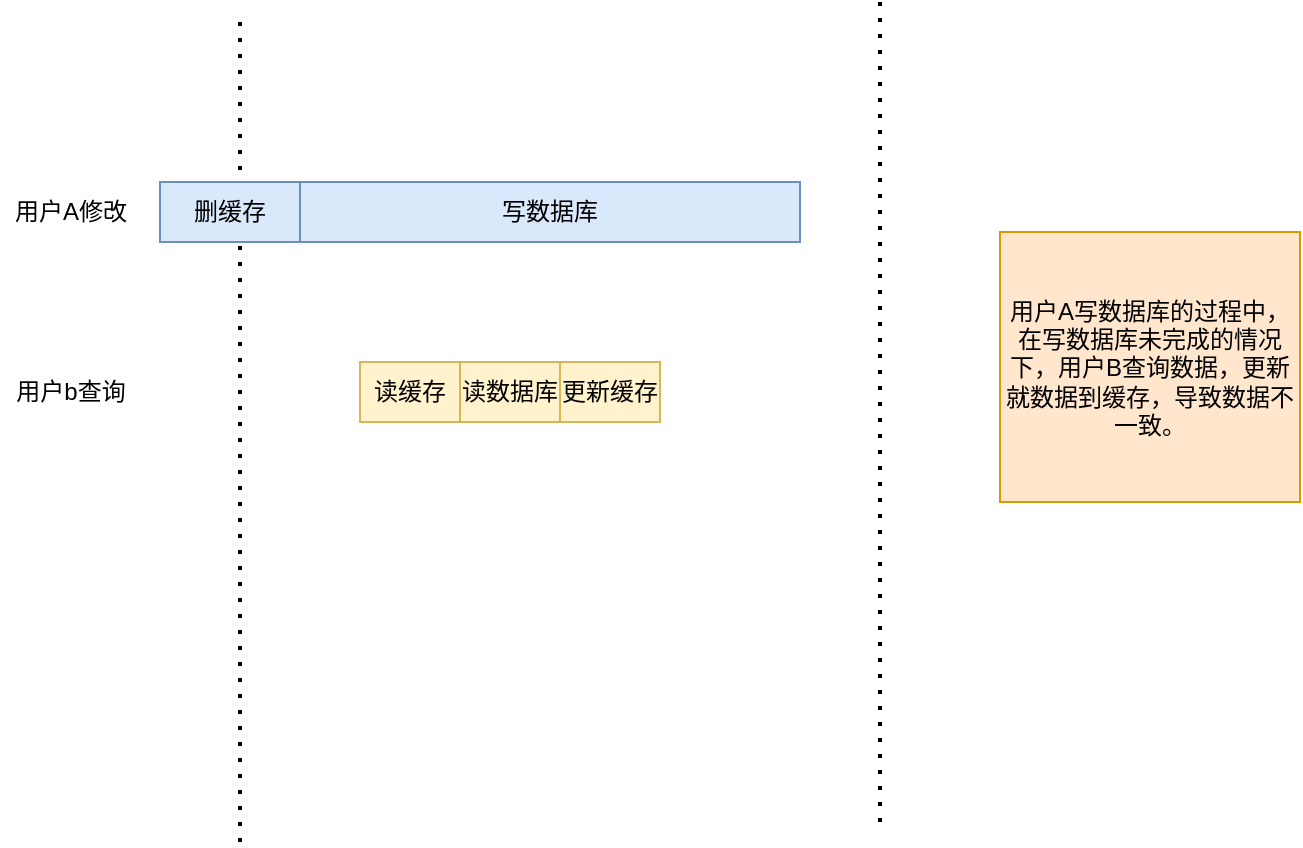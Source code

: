 <mxfile version="16.1.2" type="device"><diagram id="D5R-IFbBS9EjySl5aQ_F" name="第 1 页"><mxGraphModel dx="1104" dy="680" grid="1" gridSize="10" guides="1" tooltips="1" connect="1" arrows="1" fold="1" page="1" pageScale="1" pageWidth="827" pageHeight="1169" math="0" shadow="0"><root><mxCell id="0"/><mxCell id="1" parent="0"/><mxCell id="6e-p0rScserTS5ocLwo--1" value="" style="endArrow=none;dashed=1;html=1;dashPattern=1 3;strokeWidth=2;rounded=0;" edge="1" parent="1"><mxGeometry width="50" height="50" relative="1" as="geometry"><mxPoint x="210" y="500" as="sourcePoint"/><mxPoint x="210" y="90" as="targetPoint"/></mxGeometry></mxCell><mxCell id="6e-p0rScserTS5ocLwo--2" value="" style="endArrow=none;dashed=1;html=1;dashPattern=1 3;strokeWidth=2;rounded=0;" edge="1" parent="1"><mxGeometry width="50" height="50" relative="1" as="geometry"><mxPoint x="530" y="490" as="sourcePoint"/><mxPoint x="530" y="80" as="targetPoint"/></mxGeometry></mxCell><mxCell id="6e-p0rScserTS5ocLwo--3" value="删缓存" style="rounded=0;whiteSpace=wrap;html=1;" vertex="1" parent="1"><mxGeometry x="170" y="170" width="70" height="30" as="geometry"/></mxCell><mxCell id="6e-p0rScserTS5ocLwo--4" value="用户A修改" style="text;html=1;align=center;verticalAlign=middle;resizable=0;points=[];autosize=1;strokeColor=none;fillColor=none;" vertex="1" parent="1"><mxGeometry x="90" y="175" width="70" height="20" as="geometry"/></mxCell><mxCell id="6e-p0rScserTS5ocLwo--5" value="写数据库" style="rounded=0;whiteSpace=wrap;html=1;fillColor=#dae8fc;strokeColor=#6c8ebf;" vertex="1" parent="1"><mxGeometry x="240" y="170" width="250" height="30" as="geometry"/></mxCell><mxCell id="6e-p0rScserTS5ocLwo--7" value="读缓存" style="rounded=0;whiteSpace=wrap;html=1;fillColor=#fff2cc;strokeColor=#d6b656;" vertex="1" parent="1"><mxGeometry x="270" y="260" width="50" height="30" as="geometry"/></mxCell><mxCell id="6e-p0rScserTS5ocLwo--8" value="删缓存" style="rounded=0;whiteSpace=wrap;html=1;fillColor=#dae8fc;strokeColor=#6c8ebf;" vertex="1" parent="1"><mxGeometry x="170" y="170" width="70" height="30" as="geometry"/></mxCell><mxCell id="6e-p0rScserTS5ocLwo--9" value="读数据库" style="rounded=0;whiteSpace=wrap;html=1;fillColor=#fff2cc;strokeColor=#d6b656;" vertex="1" parent="1"><mxGeometry x="320" y="260" width="50" height="30" as="geometry"/></mxCell><mxCell id="6e-p0rScserTS5ocLwo--10" value="更新缓存" style="rounded=0;whiteSpace=wrap;html=1;fillColor=#fff2cc;strokeColor=#d6b656;" vertex="1" parent="1"><mxGeometry x="370" y="260" width="50" height="30" as="geometry"/></mxCell><mxCell id="6e-p0rScserTS5ocLwo--11" value="用户b查询" style="text;html=1;align=center;verticalAlign=middle;resizable=0;points=[];autosize=1;strokeColor=none;fillColor=none;" vertex="1" parent="1"><mxGeometry x="90" y="265" width="70" height="20" as="geometry"/></mxCell><mxCell id="6e-p0rScserTS5ocLwo--14" value="&lt;div&gt;&lt;span&gt;用户A写数据库的过程中，在写数据库未完成的情况下，用户B查询数据，更新就数据到缓存，导致数据不一致。&lt;/span&gt;&lt;/div&gt;" style="text;html=1;strokeColor=#d79b00;fillColor=#ffe6cc;align=center;verticalAlign=middle;whiteSpace=wrap;rounded=0;" vertex="1" parent="1"><mxGeometry x="590" y="195" width="150" height="135" as="geometry"/></mxCell></root></mxGraphModel></diagram></mxfile>